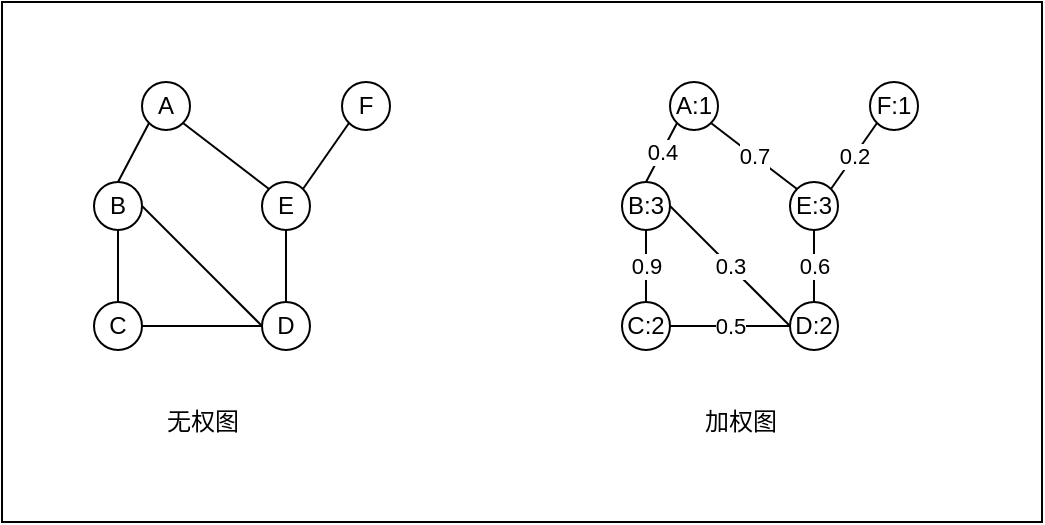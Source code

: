 <mxfile version="16.1.2" type="device"><diagram id="QDadZ8WDVS__47GT5Lu5" name="第 1 页"><mxGraphModel dx="760" dy="591" grid="1" gridSize="10" guides="1" tooltips="1" connect="1" arrows="1" fold="1" page="1" pageScale="1" pageWidth="827" pageHeight="1169" math="0" shadow="0"><root><mxCell id="0"/><mxCell id="1" parent="0"/><mxCell id="z4ljp8odp0vcU8oiQ2Zz-1" value="" style="rounded=0;whiteSpace=wrap;html=1;" vertex="1" parent="1"><mxGeometry x="90" y="70" width="520" height="260" as="geometry"/></mxCell><mxCell id="z4ljp8odp0vcU8oiQ2Zz-9" style="edgeStyle=none;rounded=0;orthogonalLoop=1;jettySize=auto;html=1;exitX=1;exitY=1;exitDx=0;exitDy=0;entryX=0;entryY=0;entryDx=0;entryDy=0;endArrow=none;endFill=0;" edge="1" parent="1" source="z4ljp8odp0vcU8oiQ2Zz-2" target="z4ljp8odp0vcU8oiQ2Zz-6"><mxGeometry relative="1" as="geometry"/></mxCell><mxCell id="z4ljp8odp0vcU8oiQ2Zz-10" style="edgeStyle=none;rounded=0;orthogonalLoop=1;jettySize=auto;html=1;exitX=0;exitY=1;exitDx=0;exitDy=0;entryX=0.5;entryY=0;entryDx=0;entryDy=0;endArrow=none;endFill=0;" edge="1" parent="1" source="z4ljp8odp0vcU8oiQ2Zz-2" target="z4ljp8odp0vcU8oiQ2Zz-4"><mxGeometry relative="1" as="geometry"/></mxCell><mxCell id="z4ljp8odp0vcU8oiQ2Zz-2" value="A" style="ellipse;whiteSpace=wrap;html=1;aspect=fixed;" vertex="1" parent="1"><mxGeometry x="160" y="110" width="24" height="24" as="geometry"/></mxCell><mxCell id="z4ljp8odp0vcU8oiQ2Zz-14" style="edgeStyle=none;rounded=0;orthogonalLoop=1;jettySize=auto;html=1;exitX=0.5;exitY=1;exitDx=0;exitDy=0;endArrow=none;endFill=0;" edge="1" parent="1" source="z4ljp8odp0vcU8oiQ2Zz-4" target="z4ljp8odp0vcU8oiQ2Zz-5"><mxGeometry relative="1" as="geometry"/></mxCell><mxCell id="z4ljp8odp0vcU8oiQ2Zz-15" style="edgeStyle=none;rounded=0;orthogonalLoop=1;jettySize=auto;html=1;exitX=1;exitY=0.5;exitDx=0;exitDy=0;entryX=0;entryY=0.5;entryDx=0;entryDy=0;endArrow=none;endFill=0;" edge="1" parent="1" source="z4ljp8odp0vcU8oiQ2Zz-4" target="z4ljp8odp0vcU8oiQ2Zz-8"><mxGeometry relative="1" as="geometry"/></mxCell><mxCell id="z4ljp8odp0vcU8oiQ2Zz-4" value="B" style="ellipse;whiteSpace=wrap;html=1;aspect=fixed;" vertex="1" parent="1"><mxGeometry x="136" y="160" width="24" height="24" as="geometry"/></mxCell><mxCell id="z4ljp8odp0vcU8oiQ2Zz-13" style="edgeStyle=none;rounded=0;orthogonalLoop=1;jettySize=auto;html=1;exitX=1;exitY=0.5;exitDx=0;exitDy=0;entryX=0;entryY=0.5;entryDx=0;entryDy=0;endArrow=none;endFill=0;" edge="1" parent="1" source="z4ljp8odp0vcU8oiQ2Zz-5" target="z4ljp8odp0vcU8oiQ2Zz-8"><mxGeometry relative="1" as="geometry"/></mxCell><mxCell id="z4ljp8odp0vcU8oiQ2Zz-5" value="C" style="ellipse;whiteSpace=wrap;html=1;aspect=fixed;" vertex="1" parent="1"><mxGeometry x="136" y="220" width="24" height="24" as="geometry"/></mxCell><mxCell id="z4ljp8odp0vcU8oiQ2Zz-11" style="edgeStyle=none;rounded=0;orthogonalLoop=1;jettySize=auto;html=1;exitX=1;exitY=0;exitDx=0;exitDy=0;entryX=0;entryY=1;entryDx=0;entryDy=0;endArrow=none;endFill=0;" edge="1" parent="1" source="z4ljp8odp0vcU8oiQ2Zz-6" target="z4ljp8odp0vcU8oiQ2Zz-7"><mxGeometry relative="1" as="geometry"/></mxCell><mxCell id="z4ljp8odp0vcU8oiQ2Zz-12" style="edgeStyle=none;rounded=0;orthogonalLoop=1;jettySize=auto;html=1;exitX=0.5;exitY=1;exitDx=0;exitDy=0;entryX=0.5;entryY=0;entryDx=0;entryDy=0;endArrow=none;endFill=0;" edge="1" parent="1" source="z4ljp8odp0vcU8oiQ2Zz-6" target="z4ljp8odp0vcU8oiQ2Zz-8"><mxGeometry relative="1" as="geometry"/></mxCell><mxCell id="z4ljp8odp0vcU8oiQ2Zz-6" value="E" style="ellipse;whiteSpace=wrap;html=1;aspect=fixed;" vertex="1" parent="1"><mxGeometry x="220" y="160" width="24" height="24" as="geometry"/></mxCell><mxCell id="z4ljp8odp0vcU8oiQ2Zz-7" value="F" style="ellipse;whiteSpace=wrap;html=1;aspect=fixed;" vertex="1" parent="1"><mxGeometry x="260" y="110" width="24" height="24" as="geometry"/></mxCell><mxCell id="z4ljp8odp0vcU8oiQ2Zz-8" value="D" style="ellipse;whiteSpace=wrap;html=1;aspect=fixed;" vertex="1" parent="1"><mxGeometry x="220" y="220" width="24" height="24" as="geometry"/></mxCell><mxCell id="z4ljp8odp0vcU8oiQ2Zz-16" value="无权图" style="text;html=1;align=center;verticalAlign=middle;resizable=0;points=[];autosize=1;strokeColor=none;fillColor=none;" vertex="1" parent="1"><mxGeometry x="165" y="270" width="50" height="20" as="geometry"/></mxCell><mxCell id="z4ljp8odp0vcU8oiQ2Zz-32" value="0.7" style="edgeStyle=none;rounded=0;orthogonalLoop=1;jettySize=auto;html=1;exitX=1;exitY=1;exitDx=0;exitDy=0;entryX=0;entryY=0;entryDx=0;entryDy=0;endArrow=none;endFill=0;" edge="1" parent="1" source="z4ljp8odp0vcU8oiQ2Zz-34" target="z4ljp8odp0vcU8oiQ2Zz-42"><mxGeometry relative="1" as="geometry"/></mxCell><mxCell id="z4ljp8odp0vcU8oiQ2Zz-33" value="0.4" style="edgeStyle=none;rounded=0;orthogonalLoop=1;jettySize=auto;html=1;exitX=0;exitY=1;exitDx=0;exitDy=0;entryX=0.5;entryY=0;entryDx=0;entryDy=0;endArrow=none;endFill=0;" edge="1" parent="1" source="z4ljp8odp0vcU8oiQ2Zz-34" target="z4ljp8odp0vcU8oiQ2Zz-37"><mxGeometry relative="1" as="geometry"/></mxCell><mxCell id="z4ljp8odp0vcU8oiQ2Zz-34" value="A:1" style="ellipse;whiteSpace=wrap;html=1;aspect=fixed;" vertex="1" parent="1"><mxGeometry x="424" y="110" width="24" height="24" as="geometry"/></mxCell><mxCell id="z4ljp8odp0vcU8oiQ2Zz-35" value="0.9" style="edgeStyle=none;rounded=0;orthogonalLoop=1;jettySize=auto;html=1;exitX=0.5;exitY=1;exitDx=0;exitDy=0;endArrow=none;endFill=0;" edge="1" parent="1" source="z4ljp8odp0vcU8oiQ2Zz-37" target="z4ljp8odp0vcU8oiQ2Zz-39"><mxGeometry relative="1" as="geometry"/></mxCell><mxCell id="z4ljp8odp0vcU8oiQ2Zz-36" value="0.3" style="edgeStyle=none;rounded=0;orthogonalLoop=1;jettySize=auto;html=1;exitX=1;exitY=0.5;exitDx=0;exitDy=0;entryX=0;entryY=0.5;entryDx=0;entryDy=0;endArrow=none;endFill=0;" edge="1" parent="1" source="z4ljp8odp0vcU8oiQ2Zz-37" target="z4ljp8odp0vcU8oiQ2Zz-44"><mxGeometry relative="1" as="geometry"/></mxCell><mxCell id="z4ljp8odp0vcU8oiQ2Zz-37" value="B:3" style="ellipse;whiteSpace=wrap;html=1;aspect=fixed;" vertex="1" parent="1"><mxGeometry x="400" y="160" width="24" height="24" as="geometry"/></mxCell><mxCell id="z4ljp8odp0vcU8oiQ2Zz-38" value="0.5" style="edgeStyle=none;rounded=0;orthogonalLoop=1;jettySize=auto;html=1;exitX=1;exitY=0.5;exitDx=0;exitDy=0;entryX=0;entryY=0.5;entryDx=0;entryDy=0;endArrow=none;endFill=0;" edge="1" parent="1" source="z4ljp8odp0vcU8oiQ2Zz-39" target="z4ljp8odp0vcU8oiQ2Zz-44"><mxGeometry relative="1" as="geometry"/></mxCell><mxCell id="z4ljp8odp0vcU8oiQ2Zz-39" value="C:2" style="ellipse;whiteSpace=wrap;html=1;aspect=fixed;" vertex="1" parent="1"><mxGeometry x="400" y="220" width="24" height="24" as="geometry"/></mxCell><mxCell id="z4ljp8odp0vcU8oiQ2Zz-40" value="0.2" style="edgeStyle=none;rounded=0;orthogonalLoop=1;jettySize=auto;html=1;exitX=1;exitY=0;exitDx=0;exitDy=0;entryX=0;entryY=1;entryDx=0;entryDy=0;endArrow=none;endFill=0;" edge="1" parent="1" source="z4ljp8odp0vcU8oiQ2Zz-42" target="z4ljp8odp0vcU8oiQ2Zz-43"><mxGeometry relative="1" as="geometry"/></mxCell><mxCell id="z4ljp8odp0vcU8oiQ2Zz-41" value="0.6" style="edgeStyle=none;rounded=0;orthogonalLoop=1;jettySize=auto;html=1;exitX=0.5;exitY=1;exitDx=0;exitDy=0;entryX=0.5;entryY=0;entryDx=0;entryDy=0;endArrow=none;endFill=0;" edge="1" parent="1" source="z4ljp8odp0vcU8oiQ2Zz-42" target="z4ljp8odp0vcU8oiQ2Zz-44"><mxGeometry relative="1" as="geometry"/></mxCell><mxCell id="z4ljp8odp0vcU8oiQ2Zz-42" value="E:3" style="ellipse;whiteSpace=wrap;html=1;aspect=fixed;" vertex="1" parent="1"><mxGeometry x="484" y="160" width="24" height="24" as="geometry"/></mxCell><mxCell id="z4ljp8odp0vcU8oiQ2Zz-43" value="F:1" style="ellipse;whiteSpace=wrap;html=1;aspect=fixed;" vertex="1" parent="1"><mxGeometry x="524" y="110" width="24" height="24" as="geometry"/></mxCell><mxCell id="z4ljp8odp0vcU8oiQ2Zz-44" value="D:2" style="ellipse;whiteSpace=wrap;html=1;aspect=fixed;" vertex="1" parent="1"><mxGeometry x="484" y="220" width="24" height="24" as="geometry"/></mxCell><mxCell id="z4ljp8odp0vcU8oiQ2Zz-45" value="加权图" style="text;html=1;align=center;verticalAlign=middle;resizable=0;points=[];autosize=1;strokeColor=none;fillColor=none;" vertex="1" parent="1"><mxGeometry x="434" y="270" width="50" height="20" as="geometry"/></mxCell></root></mxGraphModel></diagram></mxfile>